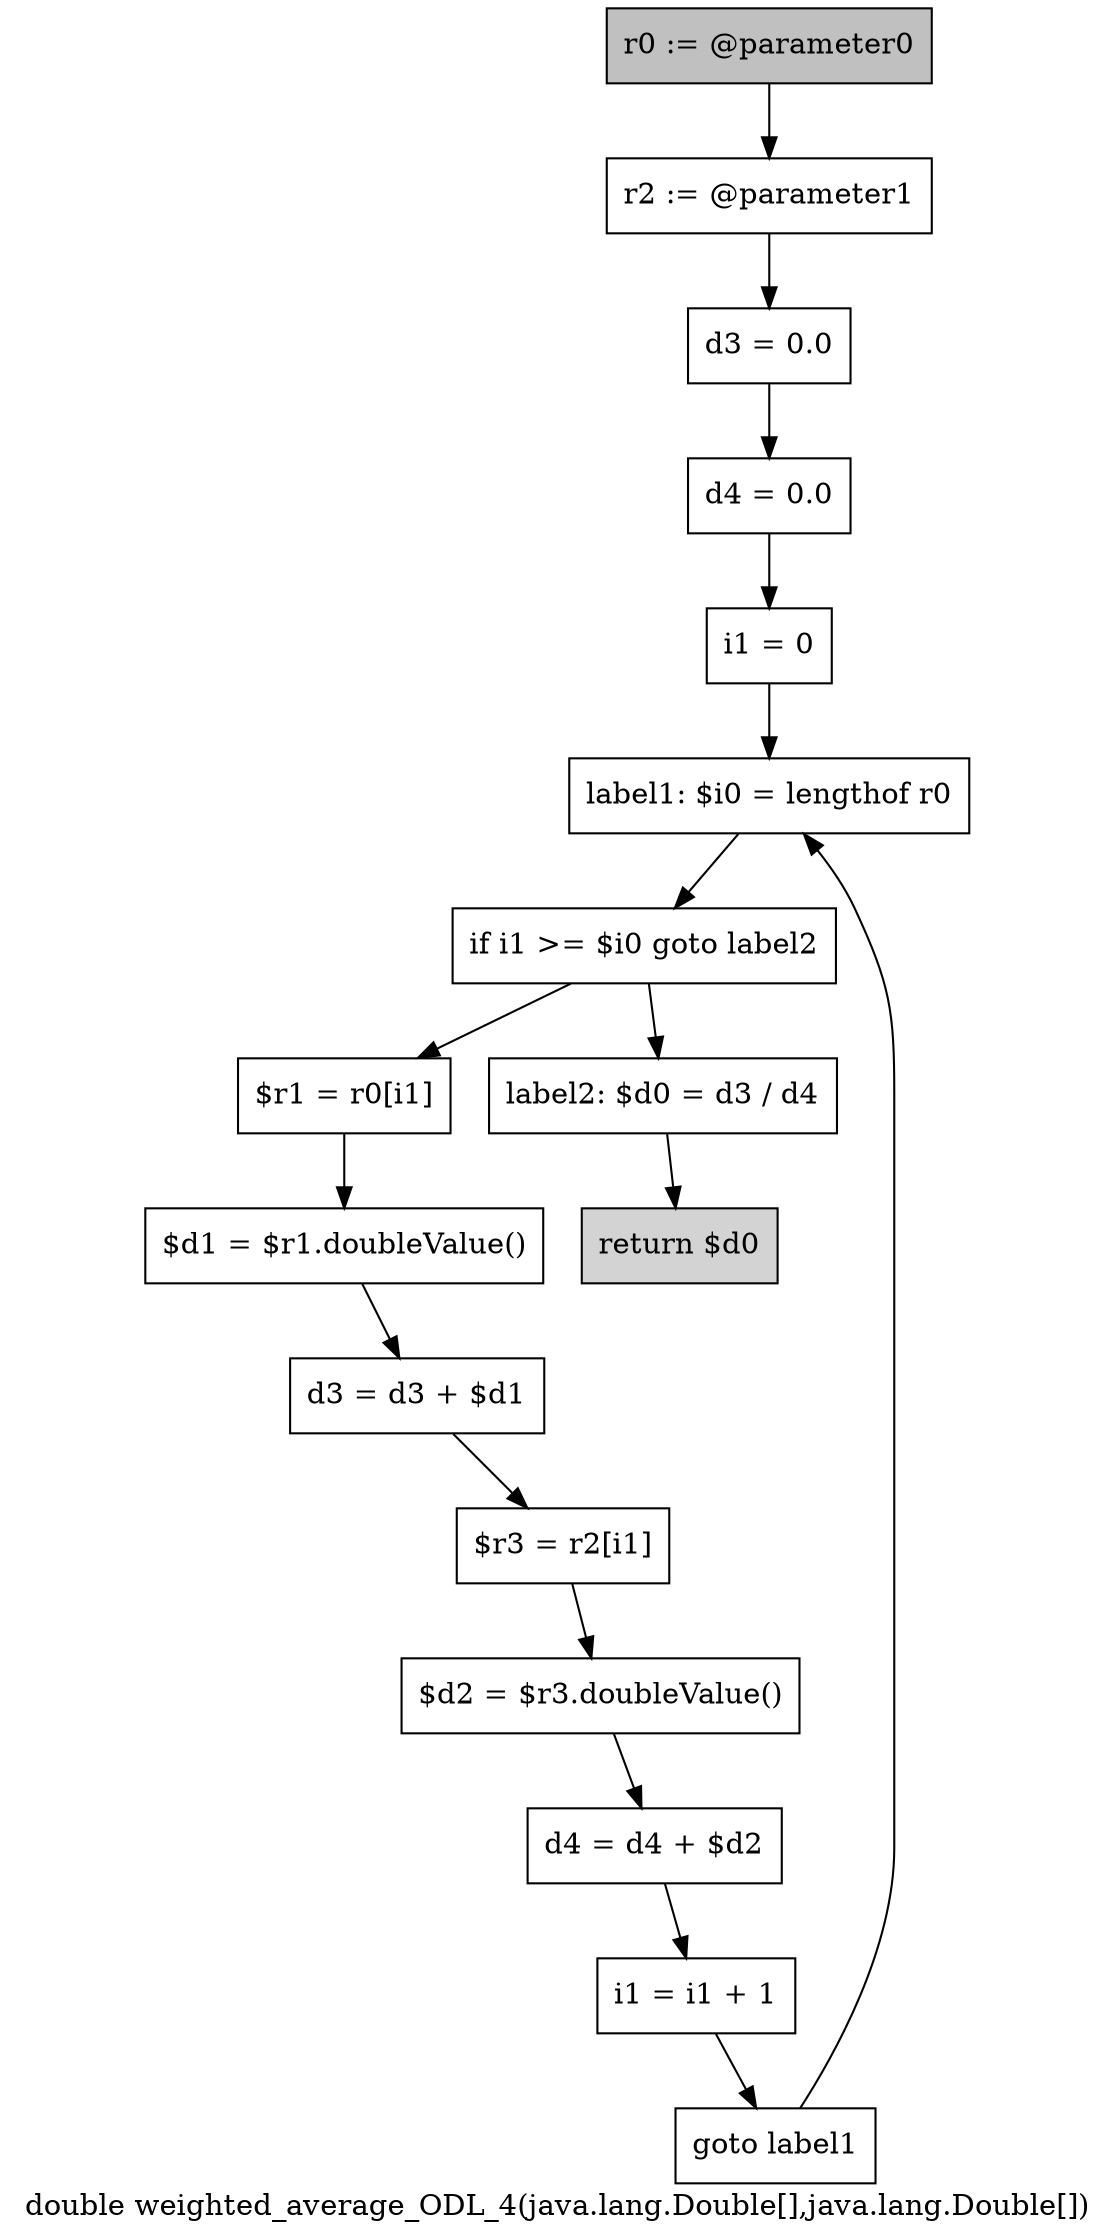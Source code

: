 digraph "double weighted_average_ODL_4(java.lang.Double[],java.lang.Double[])" {
    label="double weighted_average_ODL_4(java.lang.Double[],java.lang.Double[])";
    node [shape=box];
    "0" [style=filled,fillcolor=gray,label="r0 := @parameter0",];
    "1" [label="r2 := @parameter1",];
    "0"->"1";
    "2" [label="d3 = 0.0",];
    "1"->"2";
    "3" [label="d4 = 0.0",];
    "2"->"3";
    "4" [label="i1 = 0",];
    "3"->"4";
    "5" [label="label1: $i0 = lengthof r0",];
    "4"->"5";
    "6" [label="if i1 >= $i0 goto label2",];
    "5"->"6";
    "7" [label="$r1 = r0[i1]",];
    "6"->"7";
    "15" [label="label2: $d0 = d3 / d4",];
    "6"->"15";
    "8" [label="$d1 = $r1.doubleValue()",];
    "7"->"8";
    "9" [label="d3 = d3 + $d1",];
    "8"->"9";
    "10" [label="$r3 = r2[i1]",];
    "9"->"10";
    "11" [label="$d2 = $r3.doubleValue()",];
    "10"->"11";
    "12" [label="d4 = d4 + $d2",];
    "11"->"12";
    "13" [label="i1 = i1 + 1",];
    "12"->"13";
    "14" [label="goto label1",];
    "13"->"14";
    "14"->"5";
    "16" [style=filled,fillcolor=lightgray,label="return $d0",];
    "15"->"16";
}
